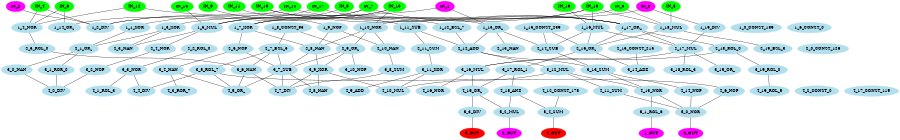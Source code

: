 digraph EACircuit {
rankdir=BT;
edge [dir=none];
size="6,6";
ordering=out;
node [color=magenta, style=filled];
"IN_0";
"IN_1";
"IN_2";
node [color=green, style=filled];
"IN_3";
"IN_4";
"IN_5";
"IN_6";
"IN_7";
"IN_8";
"IN_9";
"IN_10";
"IN_11";
"IN_12";
"IN_13";
"IN_14";
"IN_15";
"IN_16";
"IN_17";
"IN_18";
node [color=lightblue2, style=filled];
{ rank=same; "1_0_CONST_189"; "1_1_XOR"; "1_2_DIV"; "1_3_XOR"; "1_4_NOR"; "1_5_MUL"; "1_6_CONST_0"; "1_7_XOR"; "1_8_CONST_95"; "1_9_NOP"; "1_10_NOR"; "1_11_SUB"; "1_12_BSL_7"; "1_13_OR_"; "1_14_OR_"; "1_15_CONST_239"; "1_16_MUL"; "1_17_OR_"; "1_18_MUL"; "1_19_DIV"; }
"1_1_XOR" -> "IN_1";
"1_2_DIV" -> "IN_2";
"1_2_DIV" -> "IN_4";
"1_2_DIV" -> "IN_7";
"1_2_DIV" -> "IN_10";
"1_3_XOR" -> "IN_3";
"1_4_NOR" -> "IN_4";
"1_4_NOR" -> "IN_6";
"1_4_NOR" -> "IN_12";
"1_5_MUL" -> "IN_15";
"1_5_MUL" -> "IN_17";
"1_5_MUL" -> "IN_5";
"1_5_MUL" -> "IN_10";
"1_7_XOR" -> "IN_18";
"1_7_XOR" -> "IN_0";
"1_7_XOR" -> "IN_7";
"1_9_NOP" -> "IN_9";
"1_10_NOR" -> "IN_10";
"1_10_NOR" -> "IN_18";
"1_11_SUB" -> "IN_11";
"1_12_BSL_7" -> "IN_12";
"1_13_OR_" -> "IN_13";
"1_13_OR_" -> "IN_1";
"1_14_OR_" -> "IN_6";
"1_14_OR_" -> "IN_14";
"1_16_MUL" -> "IN_16";
"1_16_MUL" -> "IN_18";
"1_17_OR_" -> "IN_13";
"1_17_OR_" -> "IN_14";
"1_17_OR_" -> "IN_17";
"1_17_OR_" -> "IN_7";
"1_18_MUL" -> "IN_18";
"1_18_MUL" -> "IN_3";
"1_18_MUL" -> "IN_8";
"1_19_DIV" -> "IN_0";
node [color=lightblue2, style=filled];
{ rank=same; "2_0_CONST_126"; "2_1_OR_"; "2_2_ROL_0"; "2_3_NAN"; "2_4_NOR"; "2_5_ROL_0"; "2_6_NOP"; "2_7_BSL_5"; "2_8_NAN"; "2_9_OR_"; "2_10_NAN"; "2_11_SUM"; "2_12_ADD"; "2_13_NAN"; "2_14_SUB"; "2_15_CONST_215"; "2_16_OR_"; "2_17_MUL"; "2_18_ROL_0"; "2_19_BSL_3"; }
"2_1_OR_" -> "1_1_XOR";
"2_1_OR_" -> "1_3_XOR";
"2_3_NAN" -> "1_3_XOR";
"2_3_NAN" -> "1_5_MUL";
"2_4_NOR" -> "1_5_MUL";
"2_5_ROL_0" -> "1_4_NOR";
"2_6_NOP" -> "1_7_XOR";
"2_7_BSL_5" -> "1_8_CONST_95";
"2_8_NAN" -> "1_7_XOR";
"2_8_NAN" -> "1_9_NOP";
"2_8_NAN" -> "1_10_NOR";
"2_9_OR_" -> "1_8_CONST_95";
"2_9_OR_" -> "1_10_NOR";
"2_10_NAN" -> "1_9_NOP";
"2_10_NAN" -> "1_10_NOR";
"2_11_SUM" -> "1_11_SUB";
"2_12_ADD" -> "1_11_SUB";
"2_12_ADD" -> "1_12_BSL_7";
"2_12_ADD" -> "1_13_OR_";
"2_13_NAN" -> "1_13_OR_";
"2_14_SUB" -> "1_13_OR_";
"2_14_SUB" -> "1_15_CONST_239";
"2_14_SUB" -> "1_16_MUL";
"2_16_OR_" -> "1_15_CONST_239";
"2_16_OR_" -> "1_16_MUL";
"2_16_OR_" -> "1_17_OR_";
"2_16_OR_" -> "1_18_MUL";
"2_17_MUL" -> "1_16_MUL";
"2_17_MUL" -> "1_17_OR_";
"2_17_MUL" -> "1_19_DIV";
"2_18_ROL_0" -> "1_17_OR_";
"2_19_BSL_3" -> "1_18_MUL";
node [color=lightblue2, style=filled];
{ rank=same; "3_0_NAN"; "3_1_ROR_0"; "3_2_NOP"; "3_3_NOR"; "3_4_NAN"; "3_5_ROL_7"; "3_6_NAN"; "3_7_SUB"; "3_8_SUM"; "3_9_XOR"; "3_10_NOP"; "3_11_XOR"; "3_12_MUL"; "3_13_SUM"; "3_14_ADD"; "3_15_OR_"; "3_16_MUL"; "3_17_ROL_1"; "3_18_ROL_3"; "3_19_ROL_0"; }
"3_0_NAN" -> "2_1_OR_";
"3_1_ROR_0" -> "2_1_OR_";
"3_2_NOP" -> "2_4_NOR";
"3_3_NOR" -> "2_2_ROL_0";
"3_4_NAN" -> "2_6_NOP";
"3_5_ROL_7" -> "2_7_BSL_5";
"3_6_NAN" -> "2_5_ROL_0";
"3_6_NAN" -> "2_7_BSL_5";
"3_7_SUB" -> "2_6_NOP";
"3_7_SUB" -> "2_7_BSL_5";
"3_7_SUB" -> "2_8_NAN";
"3_7_SUB" -> "2_9_OR_";
"3_8_SUM" -> "2_10_NAN";
"3_9_XOR" -> "2_8_NAN";
"3_9_XOR" -> "2_9_OR_";
"3_10_NOP" -> "2_9_OR_";
"3_11_XOR" -> "2_11_SUM";
"3_12_MUL" -> "2_12_ADD";
"3_13_SUM" -> "2_12_ADD";
"3_13_SUM" -> "2_14_SUB";
"3_14_ADD" -> "2_15_CONST_215";
"3_14_ADD" -> "2_16_OR_";
"3_15_OR_" -> "2_17_MUL";
"3_16_MUL" -> "2_17_MUL";
"3_16_MUL" -> "2_18_ROL_0";
"3_17_ROL_1" -> "2_16_OR_";
"3_18_ROL_3" -> "2_17_MUL";
"3_19_ROL_0" -> "2_18_ROL_0";
node [color=lightblue2, style=filled];
{ rank=same; "4_0_DIV"; "4_1_ROL_3"; "4_2_CONST_0"; "4_3_ROR_7"; "4_4_DIV"; "4_5_OR_"; "4_6_NOP"; "4_7_DIV"; "4_8_NAN"; "4_9_ADD"; "4_10_MUL"; "4_11_SUM"; "4_12_CONST_178"; "4_13_NOR"; "4_14_NOP"; "4_15_OR_"; "4_16_NOR"; "4_17_CONST_119"; "4_18_AND"; "4_19_ROL_5"; }
"4_0_DIV" -> "3_0_NAN";
"4_0_DIV" -> "3_1_ROR_0";
"4_0_DIV" -> "3_2_NOP";
"4_1_ROL_3" -> "3_3_NOR";
"4_3_ROR_7" -> "3_4_NAN";
"4_4_DIV" -> "3_3_NOR";
"4_4_DIV" -> "3_5_ROL_7";
"4_5_OR_" -> "3_4_NAN";
"4_5_OR_" -> "3_5_ROL_7";
"4_5_OR_" -> "3_6_NAN";
"4_5_OR_" -> "3_7_SUB";
"4_6_NOP" -> "3_5_ROL_7";
"4_7_DIV" -> "3_6_NAN";
"4_7_DIV" -> "3_7_SUB";
"4_7_DIV" -> "3_8_SUM";
"4_7_DIV" -> "3_9_XOR";
"4_8_NAN" -> "3_7_SUB";
"4_8_NAN" -> "3_9_XOR";
"4_9_ADD" -> "3_11_XOR";
"4_10_MUL" -> "3_9_XOR";
"4_10_MUL" -> "3_11_XOR";
"4_10_MUL" -> "3_12_MUL";
"4_11_SUM" -> "3_12_MUL";
"4_13_NOR" -> "3_12_MUL";
"4_13_NOR" -> "3_13_SUM";
"4_14_NOP" -> "3_13_SUM";
"4_15_OR_" -> "3_16_MUL";
"4_15_OR_" -> "3_17_ROL_1";
"4_16_NOR" -> "3_16_MUL";
"4_18_AND" -> "3_17_ROL_1";
"4_19_ROL_5" -> "3_19_ROL_0";
node [color=lightblue2, style=filled];
{ rank=same; "5_0_NOR"; "5_1_ROL_6"; "5_2_MUL"; "5_3_DIV"; "5_4_SUM"; }
"5_0_NOR" -> "4_11_SUM";
"5_0_NOR" -> "4_13_NOR";
"5_0_NOR" -> "4_14_NOP";
"5_0_NOR" -> "4_6_NOP";
"5_1_ROL_6" -> "4_13_NOR";
"5_2_MUL" -> "4_15_OR_";
"5_2_MUL" -> "4_18_AND";
"5_3_DIV" -> "4_15_OR_";
"5_4_SUM" -> "4_18_AND";
"5_4_SUM" -> "4_12_CONST_178";
node [color=magenta];
"0_OUT" -> "5_0_NOR";
"1_OUT" -> "5_1_ROL_6";
"2_OUT" -> "5_2_MUL";
node [color=red];
"3_OUT" -> "5_3_DIV";
"4_OUT" -> "5_4_SUM";
}